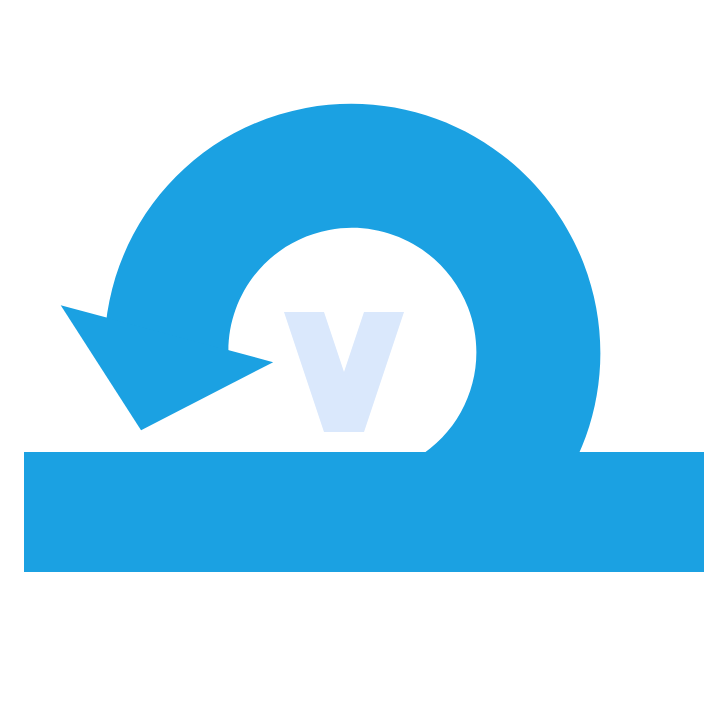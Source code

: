 <mxfile version="14.1.2" type="github">
  <diagram id="B0glw3KKTPosglaPJZQB" name="Page-1">
    <mxGraphModel dx="1102" dy="582" grid="1" gridSize="10" guides="1" tooltips="1" connect="1" arrows="1" fold="1" page="1" pageScale="1" pageWidth="850" pageHeight="1100" math="0" shadow="0">
      <root>
        <mxCell id="0" />
        <mxCell id="1" parent="0" />
        <mxCell id="RnbESIpB-eGyaXiBgTNY-5" value="" style="verticalLabelPosition=bottom;verticalAlign=top;html=1;shape=mxgraph.basic.partConcEllipse;startAngle=0.374;endAngle=0.038;arcWidth=0.5;rotation=-225;fillColor=#1ba1e2;fontColor=#ffffff;strokeColor=none;" vertex="1" parent="1">
          <mxGeometry x="370.52" y="105.6" width="247.35" height="248.56" as="geometry" />
        </mxCell>
        <mxCell id="RnbESIpB-eGyaXiBgTNY-7" value="" style="verticalLabelPosition=bottom;verticalAlign=top;html=1;shape=mxgraph.basic.acute_triangle;dx=0.5;rotation=-165;fillColor=#1ba1e2;fontColor=#ffffff;strokeColor=none;" vertex="1" parent="1">
          <mxGeometry x="340" y="220" width="110" height="50" as="geometry" />
        </mxCell>
        <mxCell id="RnbESIpB-eGyaXiBgTNY-10" value="" style="rounded=0;whiteSpace=wrap;html=1;fillColor=#1ba1e2;fontColor=#ffffff;strokeColor=none;" vertex="1" parent="1">
          <mxGeometry x="330" y="280" width="340" height="60" as="geometry" />
        </mxCell>
        <mxCell id="RnbESIpB-eGyaXiBgTNY-25" value="" style="group" vertex="1" connectable="0" parent="1">
          <mxGeometry x="460" y="210" width="60" height="60" as="geometry" />
        </mxCell>
        <mxCell id="RnbESIpB-eGyaXiBgTNY-23" value="" style="shape=parallelogram;perimeter=parallelogramPerimeter;whiteSpace=wrap;html=1;fixedSize=1;fillColor=#dae8fc;strokeColor=none;" vertex="1" parent="RnbESIpB-eGyaXiBgTNY-25">
          <mxGeometry x="20" width="40" height="60" as="geometry" />
        </mxCell>
        <mxCell id="RnbESIpB-eGyaXiBgTNY-24" value="" style="shape=parallelogram;perimeter=parallelogramPerimeter;whiteSpace=wrap;html=1;fixedSize=1;flipV=1;fillColor=#dae8fc;strokeColor=none;" vertex="1" parent="RnbESIpB-eGyaXiBgTNY-25">
          <mxGeometry width="40" height="60" as="geometry" />
        </mxCell>
      </root>
    </mxGraphModel>
  </diagram>
</mxfile>
